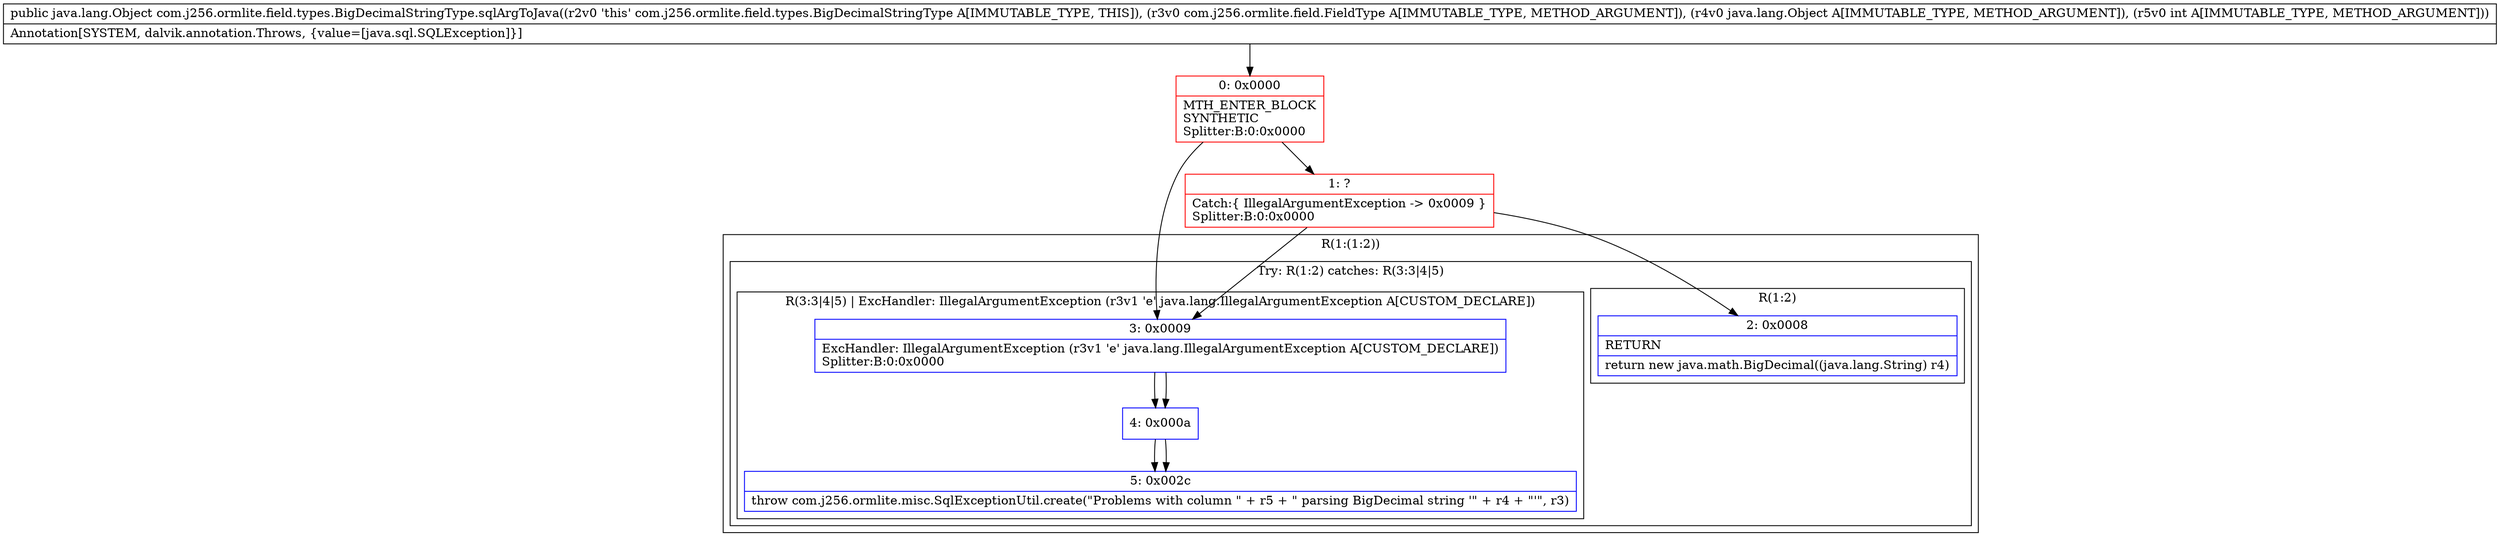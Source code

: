 digraph "CFG forcom.j256.ormlite.field.types.BigDecimalStringType.sqlArgToJava(Lcom\/j256\/ormlite\/field\/FieldType;Ljava\/lang\/Object;I)Ljava\/lang\/Object;" {
subgraph cluster_Region_1370512701 {
label = "R(1:(1:2))";
node [shape=record,color=blue];
subgraph cluster_TryCatchRegion_776104471 {
label = "Try: R(1:2) catches: R(3:3|4|5)";
node [shape=record,color=blue];
subgraph cluster_Region_1207049456 {
label = "R(1:2)";
node [shape=record,color=blue];
Node_2 [shape=record,label="{2\:\ 0x0008|RETURN\l|return new java.math.BigDecimal((java.lang.String) r4)\l}"];
}
subgraph cluster_Region_204399103 {
label = "R(3:3|4|5) | ExcHandler: IllegalArgumentException (r3v1 'e' java.lang.IllegalArgumentException A[CUSTOM_DECLARE])\l";
node [shape=record,color=blue];
Node_3 [shape=record,label="{3\:\ 0x0009|ExcHandler: IllegalArgumentException (r3v1 'e' java.lang.IllegalArgumentException A[CUSTOM_DECLARE])\lSplitter:B:0:0x0000\l}"];
Node_4 [shape=record,label="{4\:\ 0x000a}"];
Node_5 [shape=record,label="{5\:\ 0x002c|throw com.j256.ormlite.misc.SqlExceptionUtil.create(\"Problems with column \" + r5 + \" parsing BigDecimal string '\" + r4 + \"'\", r3)\l}"];
}
}
}
subgraph cluster_Region_204399103 {
label = "R(3:3|4|5) | ExcHandler: IllegalArgumentException (r3v1 'e' java.lang.IllegalArgumentException A[CUSTOM_DECLARE])\l";
node [shape=record,color=blue];
Node_3 [shape=record,label="{3\:\ 0x0009|ExcHandler: IllegalArgumentException (r3v1 'e' java.lang.IllegalArgumentException A[CUSTOM_DECLARE])\lSplitter:B:0:0x0000\l}"];
Node_4 [shape=record,label="{4\:\ 0x000a}"];
Node_5 [shape=record,label="{5\:\ 0x002c|throw com.j256.ormlite.misc.SqlExceptionUtil.create(\"Problems with column \" + r5 + \" parsing BigDecimal string '\" + r4 + \"'\", r3)\l}"];
}
Node_0 [shape=record,color=red,label="{0\:\ 0x0000|MTH_ENTER_BLOCK\lSYNTHETIC\lSplitter:B:0:0x0000\l}"];
Node_1 [shape=record,color=red,label="{1\:\ ?|Catch:\{ IllegalArgumentException \-\> 0x0009 \}\lSplitter:B:0:0x0000\l}"];
MethodNode[shape=record,label="{public java.lang.Object com.j256.ormlite.field.types.BigDecimalStringType.sqlArgToJava((r2v0 'this' com.j256.ormlite.field.types.BigDecimalStringType A[IMMUTABLE_TYPE, THIS]), (r3v0 com.j256.ormlite.field.FieldType A[IMMUTABLE_TYPE, METHOD_ARGUMENT]), (r4v0 java.lang.Object A[IMMUTABLE_TYPE, METHOD_ARGUMENT]), (r5v0 int A[IMMUTABLE_TYPE, METHOD_ARGUMENT]))  | Annotation[SYSTEM, dalvik.annotation.Throws, \{value=[java.sql.SQLException]\}]\l}"];
MethodNode -> Node_0;
Node_3 -> Node_4;
Node_4 -> Node_5;
Node_3 -> Node_4;
Node_4 -> Node_5;
Node_0 -> Node_1;
Node_0 -> Node_3;
Node_1 -> Node_2;
Node_1 -> Node_3;
}

